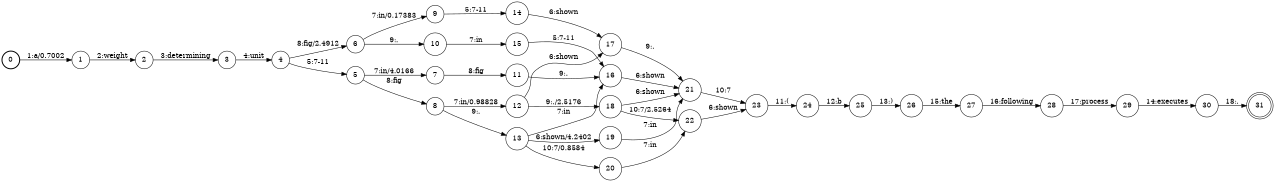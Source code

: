 digraph FST {
rankdir = LR;
size = "8.5,11";
label = "";
center = 1;
orientation = Portrait;
ranksep = "0.4";
nodesep = "0.25";
0 [label = "0", shape = circle, style = bold, fontsize = 14]
	0 -> 1 [label = "1:a/0.7002", fontsize = 14];
1 [label = "1", shape = circle, style = solid, fontsize = 14]
	1 -> 2 [label = "2:weight", fontsize = 14];
2 [label = "2", shape = circle, style = solid, fontsize = 14]
	2 -> 3 [label = "3:determining", fontsize = 14];
3 [label = "3", shape = circle, style = solid, fontsize = 14]
	3 -> 4 [label = "4:unit", fontsize = 14];
4 [label = "4", shape = circle, style = solid, fontsize = 14]
	4 -> 5 [label = "5:7-11", fontsize = 14];
	4 -> 6 [label = "8:fig/2.4912", fontsize = 14];
5 [label = "5", shape = circle, style = solid, fontsize = 14]
	5 -> 7 [label = "7:in/4.0166", fontsize = 14];
	5 -> 8 [label = "8:fig", fontsize = 14];
6 [label = "6", shape = circle, style = solid, fontsize = 14]
	6 -> 9 [label = "7:in/0.17383", fontsize = 14];
	6 -> 10 [label = "9:.", fontsize = 14];
7 [label = "7", shape = circle, style = solid, fontsize = 14]
	7 -> 11 [label = "8:fig", fontsize = 14];
8 [label = "8", shape = circle, style = solid, fontsize = 14]
	8 -> 12 [label = "7:in/0.98828", fontsize = 14];
	8 -> 13 [label = "9:.", fontsize = 14];
9 [label = "9", shape = circle, style = solid, fontsize = 14]
	9 -> 14 [label = "5:7-11", fontsize = 14];
10 [label = "10", shape = circle, style = solid, fontsize = 14]
	10 -> 15 [label = "7:in", fontsize = 14];
11 [label = "11", shape = circle, style = solid, fontsize = 14]
	11 -> 16 [label = "9:.", fontsize = 14];
12 [label = "12", shape = circle, style = solid, fontsize = 14]
	12 -> 17 [label = "6:shown", fontsize = 14];
	12 -> 18 [label = "9:./2.5176", fontsize = 14];
13 [label = "13", shape = circle, style = solid, fontsize = 14]
	13 -> 19 [label = "6:shown/4.2402", fontsize = 14];
	13 -> 16 [label = "7:in", fontsize = 14];
	13 -> 20 [label = "10:7/0.8584", fontsize = 14];
14 [label = "14", shape = circle, style = solid, fontsize = 14]
	14 -> 17 [label = "6:shown", fontsize = 14];
15 [label = "15", shape = circle, style = solid, fontsize = 14]
	15 -> 16 [label = "5:7-11", fontsize = 14];
16 [label = "16", shape = circle, style = solid, fontsize = 14]
	16 -> 21 [label = "6:shown", fontsize = 14];
17 [label = "17", shape = circle, style = solid, fontsize = 14]
	17 -> 21 [label = "9:.", fontsize = 14];
18 [label = "18", shape = circle, style = solid, fontsize = 14]
	18 -> 21 [label = "6:shown", fontsize = 14];
	18 -> 22 [label = "10:7/2.5264", fontsize = 14];
19 [label = "19", shape = circle, style = solid, fontsize = 14]
	19 -> 21 [label = "7:in", fontsize = 14];
20 [label = "20", shape = circle, style = solid, fontsize = 14]
	20 -> 22 [label = "7:in", fontsize = 14];
21 [label = "21", shape = circle, style = solid, fontsize = 14]
	21 -> 23 [label = "10:7", fontsize = 14];
22 [label = "22", shape = circle, style = solid, fontsize = 14]
	22 -> 23 [label = "6:shown", fontsize = 14];
23 [label = "23", shape = circle, style = solid, fontsize = 14]
	23 -> 24 [label = "11:(", fontsize = 14];
24 [label = "24", shape = circle, style = solid, fontsize = 14]
	24 -> 25 [label = "12:b", fontsize = 14];
25 [label = "25", shape = circle, style = solid, fontsize = 14]
	25 -> 26 [label = "13:)", fontsize = 14];
26 [label = "26", shape = circle, style = solid, fontsize = 14]
	26 -> 27 [label = "15:the", fontsize = 14];
27 [label = "27", shape = circle, style = solid, fontsize = 14]
	27 -> 28 [label = "16:following", fontsize = 14];
28 [label = "28", shape = circle, style = solid, fontsize = 14]
	28 -> 29 [label = "17:process", fontsize = 14];
29 [label = "29", shape = circle, style = solid, fontsize = 14]
	29 -> 30 [label = "14:executes", fontsize = 14];
30 [label = "30", shape = circle, style = solid, fontsize = 14]
	30 -> 31 [label = "18:.", fontsize = 14];
31 [label = "31", shape = doublecircle, style = solid, fontsize = 14]
}
